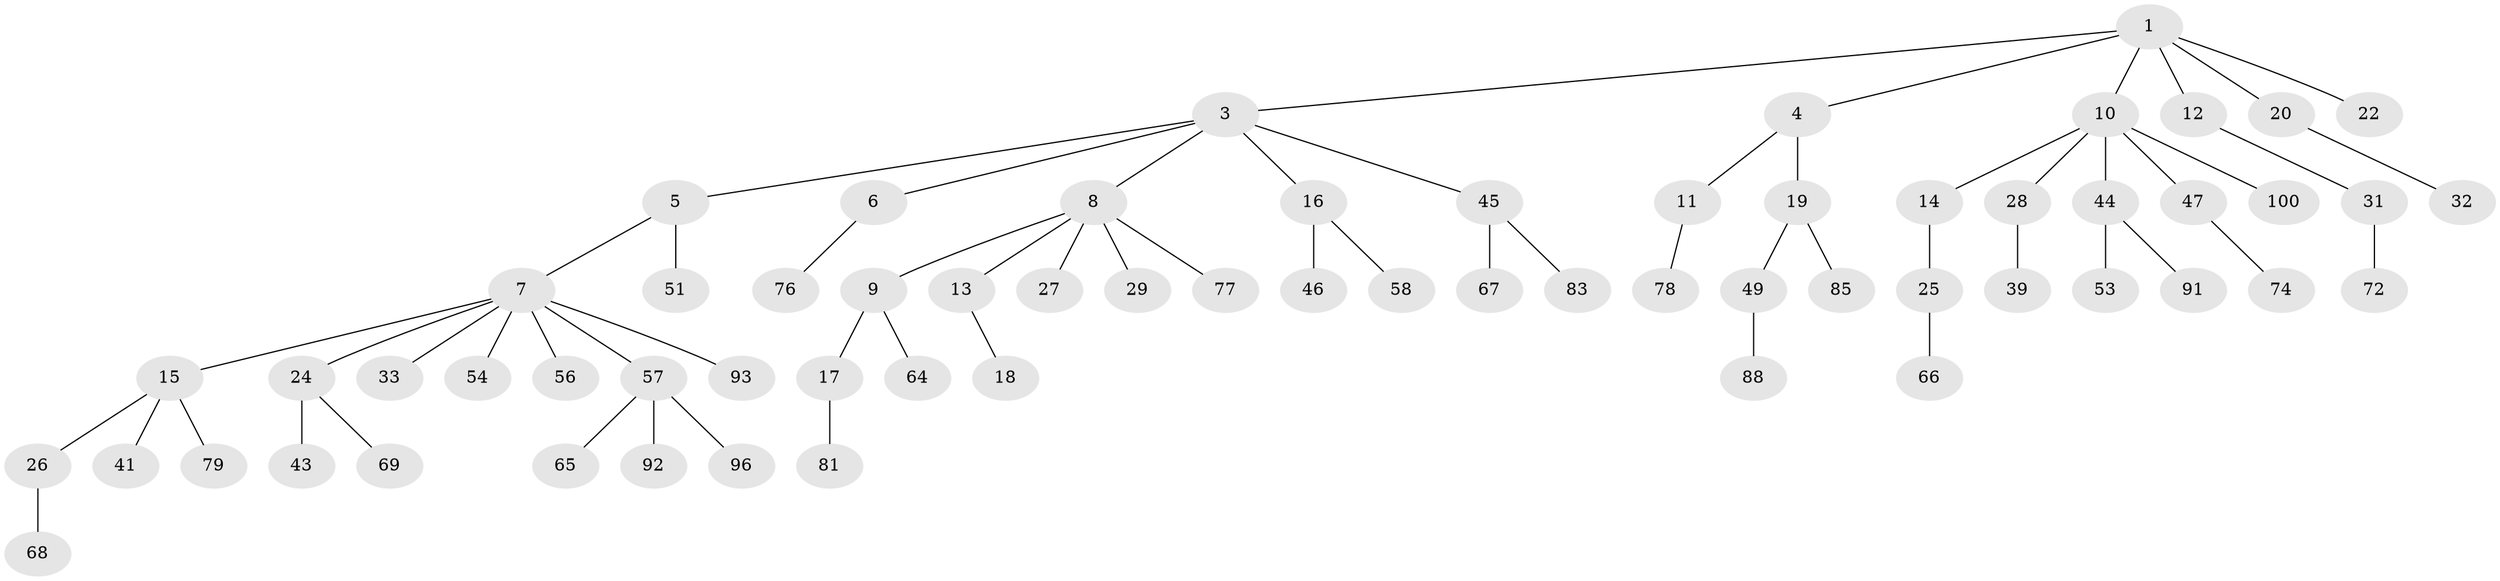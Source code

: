 // original degree distribution, {5: 0.03, 3: 0.18, 7: 0.01, 4: 0.05, 8: 0.01, 2: 0.22, 1: 0.5}
// Generated by graph-tools (version 1.1) at 2025/11/02/21/25 10:11:10]
// undirected, 64 vertices, 63 edges
graph export_dot {
graph [start="1"]
  node [color=gray90,style=filled];
  1 [super="+2"];
  3 [super="+63"];
  4 [super="+99"];
  5 [super="+40"];
  6 [super="+70"];
  7 [super="+38"];
  8 [super="+23"];
  9 [super="+42"];
  10 [super="+37"];
  11 [super="+60"];
  12;
  13 [super="+52"];
  14 [super="+30"];
  15 [super="+73"];
  16 [super="+34"];
  17 [super="+87"];
  18;
  19 [super="+21"];
  20 [super="+89"];
  22;
  24 [super="+50"];
  25;
  26 [super="+82"];
  27;
  28 [super="+94"];
  29 [super="+59"];
  31 [super="+36"];
  32 [super="+35"];
  33 [super="+98"];
  39;
  41 [super="+84"];
  43;
  44;
  45 [super="+61"];
  46 [super="+55"];
  47 [super="+48"];
  49 [super="+80"];
  51 [super="+62"];
  53 [super="+97"];
  54;
  56;
  57 [super="+71"];
  58;
  64;
  65;
  66 [super="+86"];
  67;
  68 [super="+75"];
  69;
  72;
  74;
  76;
  77 [super="+90"];
  78;
  79;
  81;
  83;
  85;
  88;
  91 [super="+95"];
  92;
  93;
  96;
  100;
  1 -- 3;
  1 -- 10;
  1 -- 12;
  1 -- 20;
  1 -- 4;
  1 -- 22;
  3 -- 5;
  3 -- 6;
  3 -- 8;
  3 -- 16;
  3 -- 45;
  4 -- 11;
  4 -- 19;
  5 -- 7;
  5 -- 51;
  6 -- 76;
  7 -- 15;
  7 -- 24;
  7 -- 33;
  7 -- 56;
  7 -- 57;
  7 -- 93;
  7 -- 54;
  8 -- 9;
  8 -- 13;
  8 -- 27;
  8 -- 29;
  8 -- 77;
  9 -- 17;
  9 -- 64;
  10 -- 14;
  10 -- 28;
  10 -- 100;
  10 -- 44;
  10 -- 47;
  11 -- 78;
  12 -- 31;
  13 -- 18;
  14 -- 25;
  15 -- 26;
  15 -- 41;
  15 -- 79;
  16 -- 58;
  16 -- 46;
  17 -- 81;
  19 -- 85;
  19 -- 49;
  20 -- 32;
  24 -- 43;
  24 -- 69;
  25 -- 66;
  26 -- 68;
  28 -- 39;
  31 -- 72;
  44 -- 53;
  44 -- 91;
  45 -- 83;
  45 -- 67;
  47 -- 74;
  49 -- 88;
  57 -- 65;
  57 -- 96;
  57 -- 92;
}
